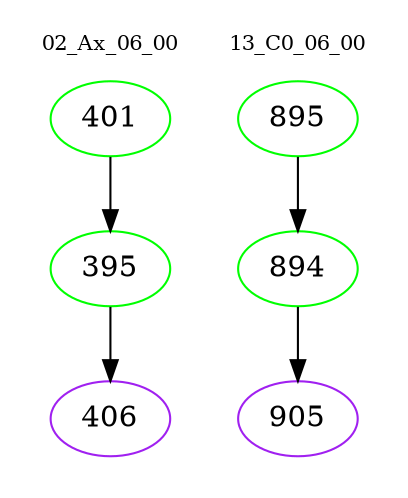 digraph{
subgraph cluster_0 {
color = white
label = "02_Ax_06_00";
fontsize=10;
T0_401 [label="401", color="green"]
T0_401 -> T0_395 [color="black"]
T0_395 [label="395", color="green"]
T0_395 -> T0_406 [color="black"]
T0_406 [label="406", color="purple"]
}
subgraph cluster_1 {
color = white
label = "13_C0_06_00";
fontsize=10;
T1_895 [label="895", color="green"]
T1_895 -> T1_894 [color="black"]
T1_894 [label="894", color="green"]
T1_894 -> T1_905 [color="black"]
T1_905 [label="905", color="purple"]
}
}
